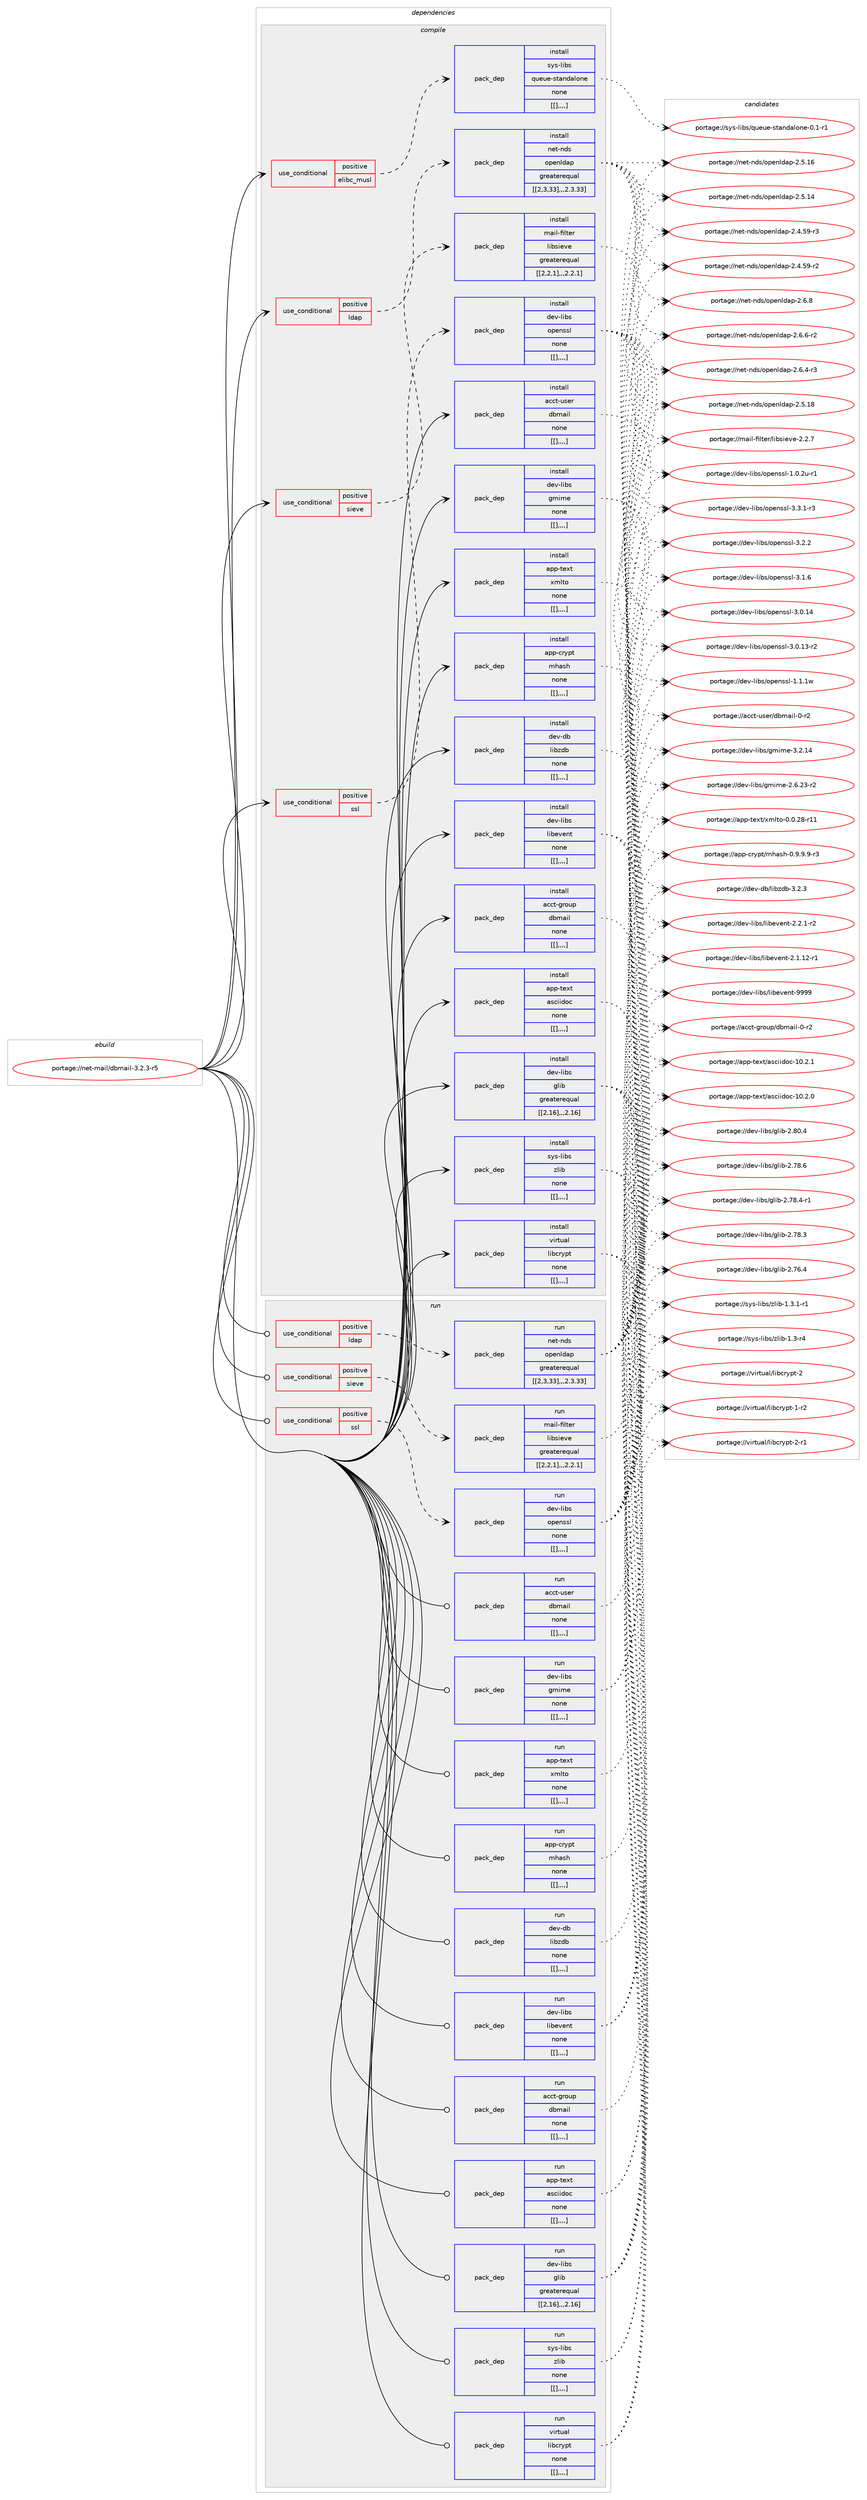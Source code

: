 digraph prolog {

# *************
# Graph options
# *************

newrank=true;
concentrate=true;
compound=true;
graph [rankdir=LR,fontname=Helvetica,fontsize=10,ranksep=1.5];#, ranksep=2.5, nodesep=0.2];
edge  [arrowhead=vee];
node  [fontname=Helvetica,fontsize=10];

# **********
# The ebuild
# **********

subgraph cluster_leftcol {
color=gray;
label=<<i>ebuild</i>>;
id [label="portage://net-mail/dbmail-3.2.3-r5", color=red, width=4, href="../net-mail/dbmail-3.2.3-r5.svg"];
}

# ****************
# The dependencies
# ****************

subgraph cluster_midcol {
color=gray;
label=<<i>dependencies</i>>;
subgraph cluster_compile {
fillcolor="#eeeeee";
style=filled;
label=<<i>compile</i>>;
subgraph cond99754 {
dependency382147 [label=<<TABLE BORDER="0" CELLBORDER="1" CELLSPACING="0" CELLPADDING="4"><TR><TD ROWSPAN="3" CELLPADDING="10">use_conditional</TD></TR><TR><TD>positive</TD></TR><TR><TD>elibc_musl</TD></TR></TABLE>>, shape=none, color=red];
subgraph pack279571 {
dependency382148 [label=<<TABLE BORDER="0" CELLBORDER="1" CELLSPACING="0" CELLPADDING="4" WIDTH="220"><TR><TD ROWSPAN="6" CELLPADDING="30">pack_dep</TD></TR><TR><TD WIDTH="110">install</TD></TR><TR><TD>sys-libs</TD></TR><TR><TD>queue-standalone</TD></TR><TR><TD>none</TD></TR><TR><TD>[[],,,,]</TD></TR></TABLE>>, shape=none, color=blue];
}
dependency382147:e -> dependency382148:w [weight=20,style="dashed",arrowhead="vee"];
}
id:e -> dependency382147:w [weight=20,style="solid",arrowhead="vee"];
subgraph cond99755 {
dependency382149 [label=<<TABLE BORDER="0" CELLBORDER="1" CELLSPACING="0" CELLPADDING="4"><TR><TD ROWSPAN="3" CELLPADDING="10">use_conditional</TD></TR><TR><TD>positive</TD></TR><TR><TD>ldap</TD></TR></TABLE>>, shape=none, color=red];
subgraph pack279572 {
dependency382150 [label=<<TABLE BORDER="0" CELLBORDER="1" CELLSPACING="0" CELLPADDING="4" WIDTH="220"><TR><TD ROWSPAN="6" CELLPADDING="30">pack_dep</TD></TR><TR><TD WIDTH="110">install</TD></TR><TR><TD>net-nds</TD></TR><TR><TD>openldap</TD></TR><TR><TD>greaterequal</TD></TR><TR><TD>[[2,3,33],,,2.3.33]</TD></TR></TABLE>>, shape=none, color=blue];
}
dependency382149:e -> dependency382150:w [weight=20,style="dashed",arrowhead="vee"];
}
id:e -> dependency382149:w [weight=20,style="solid",arrowhead="vee"];
subgraph cond99756 {
dependency382151 [label=<<TABLE BORDER="0" CELLBORDER="1" CELLSPACING="0" CELLPADDING="4"><TR><TD ROWSPAN="3" CELLPADDING="10">use_conditional</TD></TR><TR><TD>positive</TD></TR><TR><TD>sieve</TD></TR></TABLE>>, shape=none, color=red];
subgraph pack279573 {
dependency382152 [label=<<TABLE BORDER="0" CELLBORDER="1" CELLSPACING="0" CELLPADDING="4" WIDTH="220"><TR><TD ROWSPAN="6" CELLPADDING="30">pack_dep</TD></TR><TR><TD WIDTH="110">install</TD></TR><TR><TD>mail-filter</TD></TR><TR><TD>libsieve</TD></TR><TR><TD>greaterequal</TD></TR><TR><TD>[[2,2,1],,,2.2.1]</TD></TR></TABLE>>, shape=none, color=blue];
}
dependency382151:e -> dependency382152:w [weight=20,style="dashed",arrowhead="vee"];
}
id:e -> dependency382151:w [weight=20,style="solid",arrowhead="vee"];
subgraph cond99757 {
dependency382153 [label=<<TABLE BORDER="0" CELLBORDER="1" CELLSPACING="0" CELLPADDING="4"><TR><TD ROWSPAN="3" CELLPADDING="10">use_conditional</TD></TR><TR><TD>positive</TD></TR><TR><TD>ssl</TD></TR></TABLE>>, shape=none, color=red];
subgraph pack279574 {
dependency382154 [label=<<TABLE BORDER="0" CELLBORDER="1" CELLSPACING="0" CELLPADDING="4" WIDTH="220"><TR><TD ROWSPAN="6" CELLPADDING="30">pack_dep</TD></TR><TR><TD WIDTH="110">install</TD></TR><TR><TD>dev-libs</TD></TR><TR><TD>openssl</TD></TR><TR><TD>none</TD></TR><TR><TD>[[],,,,]</TD></TR></TABLE>>, shape=none, color=blue];
}
dependency382153:e -> dependency382154:w [weight=20,style="dashed",arrowhead="vee"];
}
id:e -> dependency382153:w [weight=20,style="solid",arrowhead="vee"];
subgraph pack279575 {
dependency382155 [label=<<TABLE BORDER="0" CELLBORDER="1" CELLSPACING="0" CELLPADDING="4" WIDTH="220"><TR><TD ROWSPAN="6" CELLPADDING="30">pack_dep</TD></TR><TR><TD WIDTH="110">install</TD></TR><TR><TD>acct-group</TD></TR><TR><TD>dbmail</TD></TR><TR><TD>none</TD></TR><TR><TD>[[],,,,]</TD></TR></TABLE>>, shape=none, color=blue];
}
id:e -> dependency382155:w [weight=20,style="solid",arrowhead="vee"];
subgraph pack279576 {
dependency382156 [label=<<TABLE BORDER="0" CELLBORDER="1" CELLSPACING="0" CELLPADDING="4" WIDTH="220"><TR><TD ROWSPAN="6" CELLPADDING="30">pack_dep</TD></TR><TR><TD WIDTH="110">install</TD></TR><TR><TD>acct-user</TD></TR><TR><TD>dbmail</TD></TR><TR><TD>none</TD></TR><TR><TD>[[],,,,]</TD></TR></TABLE>>, shape=none, color=blue];
}
id:e -> dependency382156:w [weight=20,style="solid",arrowhead="vee"];
subgraph pack279577 {
dependency382157 [label=<<TABLE BORDER="0" CELLBORDER="1" CELLSPACING="0" CELLPADDING="4" WIDTH="220"><TR><TD ROWSPAN="6" CELLPADDING="30">pack_dep</TD></TR><TR><TD WIDTH="110">install</TD></TR><TR><TD>app-crypt</TD></TR><TR><TD>mhash</TD></TR><TR><TD>none</TD></TR><TR><TD>[[],,,,]</TD></TR></TABLE>>, shape=none, color=blue];
}
id:e -> dependency382157:w [weight=20,style="solid",arrowhead="vee"];
subgraph pack279578 {
dependency382158 [label=<<TABLE BORDER="0" CELLBORDER="1" CELLSPACING="0" CELLPADDING="4" WIDTH="220"><TR><TD ROWSPAN="6" CELLPADDING="30">pack_dep</TD></TR><TR><TD WIDTH="110">install</TD></TR><TR><TD>app-text</TD></TR><TR><TD>asciidoc</TD></TR><TR><TD>none</TD></TR><TR><TD>[[],,,,]</TD></TR></TABLE>>, shape=none, color=blue];
}
id:e -> dependency382158:w [weight=20,style="solid",arrowhead="vee"];
subgraph pack279579 {
dependency382159 [label=<<TABLE BORDER="0" CELLBORDER="1" CELLSPACING="0" CELLPADDING="4" WIDTH="220"><TR><TD ROWSPAN="6" CELLPADDING="30">pack_dep</TD></TR><TR><TD WIDTH="110">install</TD></TR><TR><TD>app-text</TD></TR><TR><TD>xmlto</TD></TR><TR><TD>none</TD></TR><TR><TD>[[],,,,]</TD></TR></TABLE>>, shape=none, color=blue];
}
id:e -> dependency382159:w [weight=20,style="solid",arrowhead="vee"];
subgraph pack279580 {
dependency382160 [label=<<TABLE BORDER="0" CELLBORDER="1" CELLSPACING="0" CELLPADDING="4" WIDTH="220"><TR><TD ROWSPAN="6" CELLPADDING="30">pack_dep</TD></TR><TR><TD WIDTH="110">install</TD></TR><TR><TD>dev-db</TD></TR><TR><TD>libzdb</TD></TR><TR><TD>none</TD></TR><TR><TD>[[],,,,]</TD></TR></TABLE>>, shape=none, color=blue];
}
id:e -> dependency382160:w [weight=20,style="solid",arrowhead="vee"];
subgraph pack279581 {
dependency382161 [label=<<TABLE BORDER="0" CELLBORDER="1" CELLSPACING="0" CELLPADDING="4" WIDTH="220"><TR><TD ROWSPAN="6" CELLPADDING="30">pack_dep</TD></TR><TR><TD WIDTH="110">install</TD></TR><TR><TD>dev-libs</TD></TR><TR><TD>glib</TD></TR><TR><TD>greaterequal</TD></TR><TR><TD>[[2,16],,,2.16]</TD></TR></TABLE>>, shape=none, color=blue];
}
id:e -> dependency382161:w [weight=20,style="solid",arrowhead="vee"];
subgraph pack279582 {
dependency382162 [label=<<TABLE BORDER="0" CELLBORDER="1" CELLSPACING="0" CELLPADDING="4" WIDTH="220"><TR><TD ROWSPAN="6" CELLPADDING="30">pack_dep</TD></TR><TR><TD WIDTH="110">install</TD></TR><TR><TD>dev-libs</TD></TR><TR><TD>gmime</TD></TR><TR><TD>none</TD></TR><TR><TD>[[],,,,]</TD></TR></TABLE>>, shape=none, color=blue];
}
id:e -> dependency382162:w [weight=20,style="solid",arrowhead="vee"];
subgraph pack279583 {
dependency382163 [label=<<TABLE BORDER="0" CELLBORDER="1" CELLSPACING="0" CELLPADDING="4" WIDTH="220"><TR><TD ROWSPAN="6" CELLPADDING="30">pack_dep</TD></TR><TR><TD WIDTH="110">install</TD></TR><TR><TD>dev-libs</TD></TR><TR><TD>libevent</TD></TR><TR><TD>none</TD></TR><TR><TD>[[],,,,]</TD></TR></TABLE>>, shape=none, color=blue];
}
id:e -> dependency382163:w [weight=20,style="solid",arrowhead="vee"];
subgraph pack279584 {
dependency382164 [label=<<TABLE BORDER="0" CELLBORDER="1" CELLSPACING="0" CELLPADDING="4" WIDTH="220"><TR><TD ROWSPAN="6" CELLPADDING="30">pack_dep</TD></TR><TR><TD WIDTH="110">install</TD></TR><TR><TD>sys-libs</TD></TR><TR><TD>zlib</TD></TR><TR><TD>none</TD></TR><TR><TD>[[],,,,]</TD></TR></TABLE>>, shape=none, color=blue];
}
id:e -> dependency382164:w [weight=20,style="solid",arrowhead="vee"];
subgraph pack279585 {
dependency382165 [label=<<TABLE BORDER="0" CELLBORDER="1" CELLSPACING="0" CELLPADDING="4" WIDTH="220"><TR><TD ROWSPAN="6" CELLPADDING="30">pack_dep</TD></TR><TR><TD WIDTH="110">install</TD></TR><TR><TD>virtual</TD></TR><TR><TD>libcrypt</TD></TR><TR><TD>none</TD></TR><TR><TD>[[],,,,]</TD></TR></TABLE>>, shape=none, color=blue];
}
id:e -> dependency382165:w [weight=20,style="solid",arrowhead="vee"];
}
subgraph cluster_compileandrun {
fillcolor="#eeeeee";
style=filled;
label=<<i>compile and run</i>>;
}
subgraph cluster_run {
fillcolor="#eeeeee";
style=filled;
label=<<i>run</i>>;
subgraph cond99758 {
dependency382166 [label=<<TABLE BORDER="0" CELLBORDER="1" CELLSPACING="0" CELLPADDING="4"><TR><TD ROWSPAN="3" CELLPADDING="10">use_conditional</TD></TR><TR><TD>positive</TD></TR><TR><TD>ldap</TD></TR></TABLE>>, shape=none, color=red];
subgraph pack279586 {
dependency382167 [label=<<TABLE BORDER="0" CELLBORDER="1" CELLSPACING="0" CELLPADDING="4" WIDTH="220"><TR><TD ROWSPAN="6" CELLPADDING="30">pack_dep</TD></TR><TR><TD WIDTH="110">run</TD></TR><TR><TD>net-nds</TD></TR><TR><TD>openldap</TD></TR><TR><TD>greaterequal</TD></TR><TR><TD>[[2,3,33],,,2.3.33]</TD></TR></TABLE>>, shape=none, color=blue];
}
dependency382166:e -> dependency382167:w [weight=20,style="dashed",arrowhead="vee"];
}
id:e -> dependency382166:w [weight=20,style="solid",arrowhead="odot"];
subgraph cond99759 {
dependency382168 [label=<<TABLE BORDER="0" CELLBORDER="1" CELLSPACING="0" CELLPADDING="4"><TR><TD ROWSPAN="3" CELLPADDING="10">use_conditional</TD></TR><TR><TD>positive</TD></TR><TR><TD>sieve</TD></TR></TABLE>>, shape=none, color=red];
subgraph pack279587 {
dependency382169 [label=<<TABLE BORDER="0" CELLBORDER="1" CELLSPACING="0" CELLPADDING="4" WIDTH="220"><TR><TD ROWSPAN="6" CELLPADDING="30">pack_dep</TD></TR><TR><TD WIDTH="110">run</TD></TR><TR><TD>mail-filter</TD></TR><TR><TD>libsieve</TD></TR><TR><TD>greaterequal</TD></TR><TR><TD>[[2,2,1],,,2.2.1]</TD></TR></TABLE>>, shape=none, color=blue];
}
dependency382168:e -> dependency382169:w [weight=20,style="dashed",arrowhead="vee"];
}
id:e -> dependency382168:w [weight=20,style="solid",arrowhead="odot"];
subgraph cond99760 {
dependency382170 [label=<<TABLE BORDER="0" CELLBORDER="1" CELLSPACING="0" CELLPADDING="4"><TR><TD ROWSPAN="3" CELLPADDING="10">use_conditional</TD></TR><TR><TD>positive</TD></TR><TR><TD>ssl</TD></TR></TABLE>>, shape=none, color=red];
subgraph pack279588 {
dependency382171 [label=<<TABLE BORDER="0" CELLBORDER="1" CELLSPACING="0" CELLPADDING="4" WIDTH="220"><TR><TD ROWSPAN="6" CELLPADDING="30">pack_dep</TD></TR><TR><TD WIDTH="110">run</TD></TR><TR><TD>dev-libs</TD></TR><TR><TD>openssl</TD></TR><TR><TD>none</TD></TR><TR><TD>[[],,,,]</TD></TR></TABLE>>, shape=none, color=blue];
}
dependency382170:e -> dependency382171:w [weight=20,style="dashed",arrowhead="vee"];
}
id:e -> dependency382170:w [weight=20,style="solid",arrowhead="odot"];
subgraph pack279589 {
dependency382172 [label=<<TABLE BORDER="0" CELLBORDER="1" CELLSPACING="0" CELLPADDING="4" WIDTH="220"><TR><TD ROWSPAN="6" CELLPADDING="30">pack_dep</TD></TR><TR><TD WIDTH="110">run</TD></TR><TR><TD>acct-group</TD></TR><TR><TD>dbmail</TD></TR><TR><TD>none</TD></TR><TR><TD>[[],,,,]</TD></TR></TABLE>>, shape=none, color=blue];
}
id:e -> dependency382172:w [weight=20,style="solid",arrowhead="odot"];
subgraph pack279590 {
dependency382173 [label=<<TABLE BORDER="0" CELLBORDER="1" CELLSPACING="0" CELLPADDING="4" WIDTH="220"><TR><TD ROWSPAN="6" CELLPADDING="30">pack_dep</TD></TR><TR><TD WIDTH="110">run</TD></TR><TR><TD>acct-user</TD></TR><TR><TD>dbmail</TD></TR><TR><TD>none</TD></TR><TR><TD>[[],,,,]</TD></TR></TABLE>>, shape=none, color=blue];
}
id:e -> dependency382173:w [weight=20,style="solid",arrowhead="odot"];
subgraph pack279591 {
dependency382174 [label=<<TABLE BORDER="0" CELLBORDER="1" CELLSPACING="0" CELLPADDING="4" WIDTH="220"><TR><TD ROWSPAN="6" CELLPADDING="30">pack_dep</TD></TR><TR><TD WIDTH="110">run</TD></TR><TR><TD>app-crypt</TD></TR><TR><TD>mhash</TD></TR><TR><TD>none</TD></TR><TR><TD>[[],,,,]</TD></TR></TABLE>>, shape=none, color=blue];
}
id:e -> dependency382174:w [weight=20,style="solid",arrowhead="odot"];
subgraph pack279592 {
dependency382175 [label=<<TABLE BORDER="0" CELLBORDER="1" CELLSPACING="0" CELLPADDING="4" WIDTH="220"><TR><TD ROWSPAN="6" CELLPADDING="30">pack_dep</TD></TR><TR><TD WIDTH="110">run</TD></TR><TR><TD>app-text</TD></TR><TR><TD>asciidoc</TD></TR><TR><TD>none</TD></TR><TR><TD>[[],,,,]</TD></TR></TABLE>>, shape=none, color=blue];
}
id:e -> dependency382175:w [weight=20,style="solid",arrowhead="odot"];
subgraph pack279593 {
dependency382176 [label=<<TABLE BORDER="0" CELLBORDER="1" CELLSPACING="0" CELLPADDING="4" WIDTH="220"><TR><TD ROWSPAN="6" CELLPADDING="30">pack_dep</TD></TR><TR><TD WIDTH="110">run</TD></TR><TR><TD>app-text</TD></TR><TR><TD>xmlto</TD></TR><TR><TD>none</TD></TR><TR><TD>[[],,,,]</TD></TR></TABLE>>, shape=none, color=blue];
}
id:e -> dependency382176:w [weight=20,style="solid",arrowhead="odot"];
subgraph pack279594 {
dependency382177 [label=<<TABLE BORDER="0" CELLBORDER="1" CELLSPACING="0" CELLPADDING="4" WIDTH="220"><TR><TD ROWSPAN="6" CELLPADDING="30">pack_dep</TD></TR><TR><TD WIDTH="110">run</TD></TR><TR><TD>dev-db</TD></TR><TR><TD>libzdb</TD></TR><TR><TD>none</TD></TR><TR><TD>[[],,,,]</TD></TR></TABLE>>, shape=none, color=blue];
}
id:e -> dependency382177:w [weight=20,style="solid",arrowhead="odot"];
subgraph pack279595 {
dependency382178 [label=<<TABLE BORDER="0" CELLBORDER="1" CELLSPACING="0" CELLPADDING="4" WIDTH="220"><TR><TD ROWSPAN="6" CELLPADDING="30">pack_dep</TD></TR><TR><TD WIDTH="110">run</TD></TR><TR><TD>dev-libs</TD></TR><TR><TD>glib</TD></TR><TR><TD>greaterequal</TD></TR><TR><TD>[[2,16],,,2.16]</TD></TR></TABLE>>, shape=none, color=blue];
}
id:e -> dependency382178:w [weight=20,style="solid",arrowhead="odot"];
subgraph pack279596 {
dependency382179 [label=<<TABLE BORDER="0" CELLBORDER="1" CELLSPACING="0" CELLPADDING="4" WIDTH="220"><TR><TD ROWSPAN="6" CELLPADDING="30">pack_dep</TD></TR><TR><TD WIDTH="110">run</TD></TR><TR><TD>dev-libs</TD></TR><TR><TD>gmime</TD></TR><TR><TD>none</TD></TR><TR><TD>[[],,,,]</TD></TR></TABLE>>, shape=none, color=blue];
}
id:e -> dependency382179:w [weight=20,style="solid",arrowhead="odot"];
subgraph pack279597 {
dependency382180 [label=<<TABLE BORDER="0" CELLBORDER="1" CELLSPACING="0" CELLPADDING="4" WIDTH="220"><TR><TD ROWSPAN="6" CELLPADDING="30">pack_dep</TD></TR><TR><TD WIDTH="110">run</TD></TR><TR><TD>dev-libs</TD></TR><TR><TD>libevent</TD></TR><TR><TD>none</TD></TR><TR><TD>[[],,,,]</TD></TR></TABLE>>, shape=none, color=blue];
}
id:e -> dependency382180:w [weight=20,style="solid",arrowhead="odot"];
subgraph pack279598 {
dependency382181 [label=<<TABLE BORDER="0" CELLBORDER="1" CELLSPACING="0" CELLPADDING="4" WIDTH="220"><TR><TD ROWSPAN="6" CELLPADDING="30">pack_dep</TD></TR><TR><TD WIDTH="110">run</TD></TR><TR><TD>sys-libs</TD></TR><TR><TD>zlib</TD></TR><TR><TD>none</TD></TR><TR><TD>[[],,,,]</TD></TR></TABLE>>, shape=none, color=blue];
}
id:e -> dependency382181:w [weight=20,style="solid",arrowhead="odot"];
subgraph pack279599 {
dependency382182 [label=<<TABLE BORDER="0" CELLBORDER="1" CELLSPACING="0" CELLPADDING="4" WIDTH="220"><TR><TD ROWSPAN="6" CELLPADDING="30">pack_dep</TD></TR><TR><TD WIDTH="110">run</TD></TR><TR><TD>virtual</TD></TR><TR><TD>libcrypt</TD></TR><TR><TD>none</TD></TR><TR><TD>[[],,,,]</TD></TR></TABLE>>, shape=none, color=blue];
}
id:e -> dependency382182:w [weight=20,style="solid",arrowhead="odot"];
}
}

# **************
# The candidates
# **************

subgraph cluster_choices {
rank=same;
color=gray;
label=<<i>candidates</i>>;

subgraph choice279571 {
color=black;
nodesep=1;
choice115121115451081059811547113117101117101451151169711010097108111110101454846494511449 [label="portage://sys-libs/queue-standalone-0.1-r1", color=red, width=4,href="../sys-libs/queue-standalone-0.1-r1.svg"];
dependency382148:e -> choice115121115451081059811547113117101117101451151169711010097108111110101454846494511449:w [style=dotted,weight="100"];
}
subgraph choice279572 {
color=black;
nodesep=1;
choice110101116451101001154711111210111010810097112455046544656 [label="portage://net-nds/openldap-2.6.8", color=red, width=4,href="../net-nds/openldap-2.6.8.svg"];
choice1101011164511010011547111112101110108100971124550465446544511450 [label="portage://net-nds/openldap-2.6.6-r2", color=red, width=4,href="../net-nds/openldap-2.6.6-r2.svg"];
choice1101011164511010011547111112101110108100971124550465446524511451 [label="portage://net-nds/openldap-2.6.4-r3", color=red, width=4,href="../net-nds/openldap-2.6.4-r3.svg"];
choice11010111645110100115471111121011101081009711245504653464956 [label="portage://net-nds/openldap-2.5.18", color=red, width=4,href="../net-nds/openldap-2.5.18.svg"];
choice11010111645110100115471111121011101081009711245504653464954 [label="portage://net-nds/openldap-2.5.16", color=red, width=4,href="../net-nds/openldap-2.5.16.svg"];
choice11010111645110100115471111121011101081009711245504653464952 [label="portage://net-nds/openldap-2.5.14", color=red, width=4,href="../net-nds/openldap-2.5.14.svg"];
choice110101116451101001154711111210111010810097112455046524653574511451 [label="portage://net-nds/openldap-2.4.59-r3", color=red, width=4,href="../net-nds/openldap-2.4.59-r3.svg"];
choice110101116451101001154711111210111010810097112455046524653574511450 [label="portage://net-nds/openldap-2.4.59-r2", color=red, width=4,href="../net-nds/openldap-2.4.59-r2.svg"];
dependency382150:e -> choice110101116451101001154711111210111010810097112455046544656:w [style=dotted,weight="100"];
dependency382150:e -> choice1101011164511010011547111112101110108100971124550465446544511450:w [style=dotted,weight="100"];
dependency382150:e -> choice1101011164511010011547111112101110108100971124550465446524511451:w [style=dotted,weight="100"];
dependency382150:e -> choice11010111645110100115471111121011101081009711245504653464956:w [style=dotted,weight="100"];
dependency382150:e -> choice11010111645110100115471111121011101081009711245504653464954:w [style=dotted,weight="100"];
dependency382150:e -> choice11010111645110100115471111121011101081009711245504653464952:w [style=dotted,weight="100"];
dependency382150:e -> choice110101116451101001154711111210111010810097112455046524653574511451:w [style=dotted,weight="100"];
dependency382150:e -> choice110101116451101001154711111210111010810097112455046524653574511450:w [style=dotted,weight="100"];
}
subgraph choice279573 {
color=black;
nodesep=1;
choice10997105108451021051081161011144710810598115105101118101455046504655 [label="portage://mail-filter/libsieve-2.2.7", color=red, width=4,href="../mail-filter/libsieve-2.2.7.svg"];
dependency382152:e -> choice10997105108451021051081161011144710810598115105101118101455046504655:w [style=dotted,weight="100"];
}
subgraph choice279574 {
color=black;
nodesep=1;
choice1001011184510810598115471111121011101151151084551465146494511451 [label="portage://dev-libs/openssl-3.3.1-r3", color=red, width=4,href="../dev-libs/openssl-3.3.1-r3.svg"];
choice100101118451081059811547111112101110115115108455146504650 [label="portage://dev-libs/openssl-3.2.2", color=red, width=4,href="../dev-libs/openssl-3.2.2.svg"];
choice100101118451081059811547111112101110115115108455146494654 [label="portage://dev-libs/openssl-3.1.6", color=red, width=4,href="../dev-libs/openssl-3.1.6.svg"];
choice10010111845108105981154711111210111011511510845514648464952 [label="portage://dev-libs/openssl-3.0.14", color=red, width=4,href="../dev-libs/openssl-3.0.14.svg"];
choice100101118451081059811547111112101110115115108455146484649514511450 [label="portage://dev-libs/openssl-3.0.13-r2", color=red, width=4,href="../dev-libs/openssl-3.0.13-r2.svg"];
choice100101118451081059811547111112101110115115108454946494649119 [label="portage://dev-libs/openssl-1.1.1w", color=red, width=4,href="../dev-libs/openssl-1.1.1w.svg"];
choice1001011184510810598115471111121011101151151084549464846501174511449 [label="portage://dev-libs/openssl-1.0.2u-r1", color=red, width=4,href="../dev-libs/openssl-1.0.2u-r1.svg"];
dependency382154:e -> choice1001011184510810598115471111121011101151151084551465146494511451:w [style=dotted,weight="100"];
dependency382154:e -> choice100101118451081059811547111112101110115115108455146504650:w [style=dotted,weight="100"];
dependency382154:e -> choice100101118451081059811547111112101110115115108455146494654:w [style=dotted,weight="100"];
dependency382154:e -> choice10010111845108105981154711111210111011511510845514648464952:w [style=dotted,weight="100"];
dependency382154:e -> choice100101118451081059811547111112101110115115108455146484649514511450:w [style=dotted,weight="100"];
dependency382154:e -> choice100101118451081059811547111112101110115115108454946494649119:w [style=dotted,weight="100"];
dependency382154:e -> choice1001011184510810598115471111121011101151151084549464846501174511449:w [style=dotted,weight="100"];
}
subgraph choice279575 {
color=black;
nodesep=1;
choice9799991164510311411111711247100981099710510845484511450 [label="portage://acct-group/dbmail-0-r2", color=red, width=4,href="../acct-group/dbmail-0-r2.svg"];
dependency382155:e -> choice9799991164510311411111711247100981099710510845484511450:w [style=dotted,weight="100"];
}
subgraph choice279576 {
color=black;
nodesep=1;
choice9799991164511711510111447100981099710510845484511450 [label="portage://acct-user/dbmail-0-r2", color=red, width=4,href="../acct-user/dbmail-0-r2.svg"];
dependency382156:e -> choice9799991164511711510111447100981099710510845484511450:w [style=dotted,weight="100"];
}
subgraph choice279577 {
color=black;
nodesep=1;
choice971121124599114121112116471091049711510445484657465746574511451 [label="portage://app-crypt/mhash-0.9.9.9-r3", color=red, width=4,href="../app-crypt/mhash-0.9.9.9-r3.svg"];
dependency382157:e -> choice971121124599114121112116471091049711510445484657465746574511451:w [style=dotted,weight="100"];
}
subgraph choice279578 {
color=black;
nodesep=1;
choice97112112451161011201164797115991051051001119945494846504649 [label="portage://app-text/asciidoc-10.2.1", color=red, width=4,href="../app-text/asciidoc-10.2.1.svg"];
choice97112112451161011201164797115991051051001119945494846504648 [label="portage://app-text/asciidoc-10.2.0", color=red, width=4,href="../app-text/asciidoc-10.2.0.svg"];
dependency382158:e -> choice97112112451161011201164797115991051051001119945494846504649:w [style=dotted,weight="100"];
dependency382158:e -> choice97112112451161011201164797115991051051001119945494846504648:w [style=dotted,weight="100"];
}
subgraph choice279579 {
color=black;
nodesep=1;
choice97112112451161011201164712010910811611145484648465056451144949 [label="portage://app-text/xmlto-0.0.28-r11", color=red, width=4,href="../app-text/xmlto-0.0.28-r11.svg"];
dependency382159:e -> choice97112112451161011201164712010910811611145484648465056451144949:w [style=dotted,weight="100"];
}
subgraph choice279580 {
color=black;
nodesep=1;
choice1001011184510098471081059812210098455146504651 [label="portage://dev-db/libzdb-3.2.3", color=red, width=4,href="../dev-db/libzdb-3.2.3.svg"];
dependency382160:e -> choice1001011184510098471081059812210098455146504651:w [style=dotted,weight="100"];
}
subgraph choice279581 {
color=black;
nodesep=1;
choice1001011184510810598115471031081059845504656484652 [label="portage://dev-libs/glib-2.80.4", color=red, width=4,href="../dev-libs/glib-2.80.4.svg"];
choice1001011184510810598115471031081059845504655564654 [label="portage://dev-libs/glib-2.78.6", color=red, width=4,href="../dev-libs/glib-2.78.6.svg"];
choice10010111845108105981154710310810598455046555646524511449 [label="portage://dev-libs/glib-2.78.4-r1", color=red, width=4,href="../dev-libs/glib-2.78.4-r1.svg"];
choice1001011184510810598115471031081059845504655564651 [label="portage://dev-libs/glib-2.78.3", color=red, width=4,href="../dev-libs/glib-2.78.3.svg"];
choice1001011184510810598115471031081059845504655544652 [label="portage://dev-libs/glib-2.76.4", color=red, width=4,href="../dev-libs/glib-2.76.4.svg"];
dependency382161:e -> choice1001011184510810598115471031081059845504656484652:w [style=dotted,weight="100"];
dependency382161:e -> choice1001011184510810598115471031081059845504655564654:w [style=dotted,weight="100"];
dependency382161:e -> choice10010111845108105981154710310810598455046555646524511449:w [style=dotted,weight="100"];
dependency382161:e -> choice1001011184510810598115471031081059845504655564651:w [style=dotted,weight="100"];
dependency382161:e -> choice1001011184510810598115471031081059845504655544652:w [style=dotted,weight="100"];
}
subgraph choice279582 {
color=black;
nodesep=1;
choice10010111845108105981154710310910510910145514650464952 [label="portage://dev-libs/gmime-3.2.14", color=red, width=4,href="../dev-libs/gmime-3.2.14.svg"];
choice100101118451081059811547103109105109101455046544650514511450 [label="portage://dev-libs/gmime-2.6.23-r2", color=red, width=4,href="../dev-libs/gmime-2.6.23-r2.svg"];
dependency382162:e -> choice10010111845108105981154710310910510910145514650464952:w [style=dotted,weight="100"];
dependency382162:e -> choice100101118451081059811547103109105109101455046544650514511450:w [style=dotted,weight="100"];
}
subgraph choice279583 {
color=black;
nodesep=1;
choice100101118451081059811547108105981011181011101164557575757 [label="portage://dev-libs/libevent-9999", color=red, width=4,href="../dev-libs/libevent-9999.svg"];
choice100101118451081059811547108105981011181011101164550465046494511450 [label="portage://dev-libs/libevent-2.2.1-r2", color=red, width=4,href="../dev-libs/libevent-2.2.1-r2.svg"];
choice10010111845108105981154710810598101118101110116455046494649504511449 [label="portage://dev-libs/libevent-2.1.12-r1", color=red, width=4,href="../dev-libs/libevent-2.1.12-r1.svg"];
dependency382163:e -> choice100101118451081059811547108105981011181011101164557575757:w [style=dotted,weight="100"];
dependency382163:e -> choice100101118451081059811547108105981011181011101164550465046494511450:w [style=dotted,weight="100"];
dependency382163:e -> choice10010111845108105981154710810598101118101110116455046494649504511449:w [style=dotted,weight="100"];
}
subgraph choice279584 {
color=black;
nodesep=1;
choice115121115451081059811547122108105984549465146494511449 [label="portage://sys-libs/zlib-1.3.1-r1", color=red, width=4,href="../sys-libs/zlib-1.3.1-r1.svg"];
choice11512111545108105981154712210810598454946514511452 [label="portage://sys-libs/zlib-1.3-r4", color=red, width=4,href="../sys-libs/zlib-1.3-r4.svg"];
dependency382164:e -> choice115121115451081059811547122108105984549465146494511449:w [style=dotted,weight="100"];
dependency382164:e -> choice11512111545108105981154712210810598454946514511452:w [style=dotted,weight="100"];
}
subgraph choice279585 {
color=black;
nodesep=1;
choice1181051141161179710847108105989911412111211645504511449 [label="portage://virtual/libcrypt-2-r1", color=red, width=4,href="../virtual/libcrypt-2-r1.svg"];
choice118105114116117971084710810598991141211121164550 [label="portage://virtual/libcrypt-2", color=red, width=4,href="../virtual/libcrypt-2.svg"];
choice1181051141161179710847108105989911412111211645494511450 [label="portage://virtual/libcrypt-1-r2", color=red, width=4,href="../virtual/libcrypt-1-r2.svg"];
dependency382165:e -> choice1181051141161179710847108105989911412111211645504511449:w [style=dotted,weight="100"];
dependency382165:e -> choice118105114116117971084710810598991141211121164550:w [style=dotted,weight="100"];
dependency382165:e -> choice1181051141161179710847108105989911412111211645494511450:w [style=dotted,weight="100"];
}
subgraph choice279586 {
color=black;
nodesep=1;
choice110101116451101001154711111210111010810097112455046544656 [label="portage://net-nds/openldap-2.6.8", color=red, width=4,href="../net-nds/openldap-2.6.8.svg"];
choice1101011164511010011547111112101110108100971124550465446544511450 [label="portage://net-nds/openldap-2.6.6-r2", color=red, width=4,href="../net-nds/openldap-2.6.6-r2.svg"];
choice1101011164511010011547111112101110108100971124550465446524511451 [label="portage://net-nds/openldap-2.6.4-r3", color=red, width=4,href="../net-nds/openldap-2.6.4-r3.svg"];
choice11010111645110100115471111121011101081009711245504653464956 [label="portage://net-nds/openldap-2.5.18", color=red, width=4,href="../net-nds/openldap-2.5.18.svg"];
choice11010111645110100115471111121011101081009711245504653464954 [label="portage://net-nds/openldap-2.5.16", color=red, width=4,href="../net-nds/openldap-2.5.16.svg"];
choice11010111645110100115471111121011101081009711245504653464952 [label="portage://net-nds/openldap-2.5.14", color=red, width=4,href="../net-nds/openldap-2.5.14.svg"];
choice110101116451101001154711111210111010810097112455046524653574511451 [label="portage://net-nds/openldap-2.4.59-r3", color=red, width=4,href="../net-nds/openldap-2.4.59-r3.svg"];
choice110101116451101001154711111210111010810097112455046524653574511450 [label="portage://net-nds/openldap-2.4.59-r2", color=red, width=4,href="../net-nds/openldap-2.4.59-r2.svg"];
dependency382167:e -> choice110101116451101001154711111210111010810097112455046544656:w [style=dotted,weight="100"];
dependency382167:e -> choice1101011164511010011547111112101110108100971124550465446544511450:w [style=dotted,weight="100"];
dependency382167:e -> choice1101011164511010011547111112101110108100971124550465446524511451:w [style=dotted,weight="100"];
dependency382167:e -> choice11010111645110100115471111121011101081009711245504653464956:w [style=dotted,weight="100"];
dependency382167:e -> choice11010111645110100115471111121011101081009711245504653464954:w [style=dotted,weight="100"];
dependency382167:e -> choice11010111645110100115471111121011101081009711245504653464952:w [style=dotted,weight="100"];
dependency382167:e -> choice110101116451101001154711111210111010810097112455046524653574511451:w [style=dotted,weight="100"];
dependency382167:e -> choice110101116451101001154711111210111010810097112455046524653574511450:w [style=dotted,weight="100"];
}
subgraph choice279587 {
color=black;
nodesep=1;
choice10997105108451021051081161011144710810598115105101118101455046504655 [label="portage://mail-filter/libsieve-2.2.7", color=red, width=4,href="../mail-filter/libsieve-2.2.7.svg"];
dependency382169:e -> choice10997105108451021051081161011144710810598115105101118101455046504655:w [style=dotted,weight="100"];
}
subgraph choice279588 {
color=black;
nodesep=1;
choice1001011184510810598115471111121011101151151084551465146494511451 [label="portage://dev-libs/openssl-3.3.1-r3", color=red, width=4,href="../dev-libs/openssl-3.3.1-r3.svg"];
choice100101118451081059811547111112101110115115108455146504650 [label="portage://dev-libs/openssl-3.2.2", color=red, width=4,href="../dev-libs/openssl-3.2.2.svg"];
choice100101118451081059811547111112101110115115108455146494654 [label="portage://dev-libs/openssl-3.1.6", color=red, width=4,href="../dev-libs/openssl-3.1.6.svg"];
choice10010111845108105981154711111210111011511510845514648464952 [label="portage://dev-libs/openssl-3.0.14", color=red, width=4,href="../dev-libs/openssl-3.0.14.svg"];
choice100101118451081059811547111112101110115115108455146484649514511450 [label="portage://dev-libs/openssl-3.0.13-r2", color=red, width=4,href="../dev-libs/openssl-3.0.13-r2.svg"];
choice100101118451081059811547111112101110115115108454946494649119 [label="portage://dev-libs/openssl-1.1.1w", color=red, width=4,href="../dev-libs/openssl-1.1.1w.svg"];
choice1001011184510810598115471111121011101151151084549464846501174511449 [label="portage://dev-libs/openssl-1.0.2u-r1", color=red, width=4,href="../dev-libs/openssl-1.0.2u-r1.svg"];
dependency382171:e -> choice1001011184510810598115471111121011101151151084551465146494511451:w [style=dotted,weight="100"];
dependency382171:e -> choice100101118451081059811547111112101110115115108455146504650:w [style=dotted,weight="100"];
dependency382171:e -> choice100101118451081059811547111112101110115115108455146494654:w [style=dotted,weight="100"];
dependency382171:e -> choice10010111845108105981154711111210111011511510845514648464952:w [style=dotted,weight="100"];
dependency382171:e -> choice100101118451081059811547111112101110115115108455146484649514511450:w [style=dotted,weight="100"];
dependency382171:e -> choice100101118451081059811547111112101110115115108454946494649119:w [style=dotted,weight="100"];
dependency382171:e -> choice1001011184510810598115471111121011101151151084549464846501174511449:w [style=dotted,weight="100"];
}
subgraph choice279589 {
color=black;
nodesep=1;
choice9799991164510311411111711247100981099710510845484511450 [label="portage://acct-group/dbmail-0-r2", color=red, width=4,href="../acct-group/dbmail-0-r2.svg"];
dependency382172:e -> choice9799991164510311411111711247100981099710510845484511450:w [style=dotted,weight="100"];
}
subgraph choice279590 {
color=black;
nodesep=1;
choice9799991164511711510111447100981099710510845484511450 [label="portage://acct-user/dbmail-0-r2", color=red, width=4,href="../acct-user/dbmail-0-r2.svg"];
dependency382173:e -> choice9799991164511711510111447100981099710510845484511450:w [style=dotted,weight="100"];
}
subgraph choice279591 {
color=black;
nodesep=1;
choice971121124599114121112116471091049711510445484657465746574511451 [label="portage://app-crypt/mhash-0.9.9.9-r3", color=red, width=4,href="../app-crypt/mhash-0.9.9.9-r3.svg"];
dependency382174:e -> choice971121124599114121112116471091049711510445484657465746574511451:w [style=dotted,weight="100"];
}
subgraph choice279592 {
color=black;
nodesep=1;
choice97112112451161011201164797115991051051001119945494846504649 [label="portage://app-text/asciidoc-10.2.1", color=red, width=4,href="../app-text/asciidoc-10.2.1.svg"];
choice97112112451161011201164797115991051051001119945494846504648 [label="portage://app-text/asciidoc-10.2.0", color=red, width=4,href="../app-text/asciidoc-10.2.0.svg"];
dependency382175:e -> choice97112112451161011201164797115991051051001119945494846504649:w [style=dotted,weight="100"];
dependency382175:e -> choice97112112451161011201164797115991051051001119945494846504648:w [style=dotted,weight="100"];
}
subgraph choice279593 {
color=black;
nodesep=1;
choice97112112451161011201164712010910811611145484648465056451144949 [label="portage://app-text/xmlto-0.0.28-r11", color=red, width=4,href="../app-text/xmlto-0.0.28-r11.svg"];
dependency382176:e -> choice97112112451161011201164712010910811611145484648465056451144949:w [style=dotted,weight="100"];
}
subgraph choice279594 {
color=black;
nodesep=1;
choice1001011184510098471081059812210098455146504651 [label="portage://dev-db/libzdb-3.2.3", color=red, width=4,href="../dev-db/libzdb-3.2.3.svg"];
dependency382177:e -> choice1001011184510098471081059812210098455146504651:w [style=dotted,weight="100"];
}
subgraph choice279595 {
color=black;
nodesep=1;
choice1001011184510810598115471031081059845504656484652 [label="portage://dev-libs/glib-2.80.4", color=red, width=4,href="../dev-libs/glib-2.80.4.svg"];
choice1001011184510810598115471031081059845504655564654 [label="portage://dev-libs/glib-2.78.6", color=red, width=4,href="../dev-libs/glib-2.78.6.svg"];
choice10010111845108105981154710310810598455046555646524511449 [label="portage://dev-libs/glib-2.78.4-r1", color=red, width=4,href="../dev-libs/glib-2.78.4-r1.svg"];
choice1001011184510810598115471031081059845504655564651 [label="portage://dev-libs/glib-2.78.3", color=red, width=4,href="../dev-libs/glib-2.78.3.svg"];
choice1001011184510810598115471031081059845504655544652 [label="portage://dev-libs/glib-2.76.4", color=red, width=4,href="../dev-libs/glib-2.76.4.svg"];
dependency382178:e -> choice1001011184510810598115471031081059845504656484652:w [style=dotted,weight="100"];
dependency382178:e -> choice1001011184510810598115471031081059845504655564654:w [style=dotted,weight="100"];
dependency382178:e -> choice10010111845108105981154710310810598455046555646524511449:w [style=dotted,weight="100"];
dependency382178:e -> choice1001011184510810598115471031081059845504655564651:w [style=dotted,weight="100"];
dependency382178:e -> choice1001011184510810598115471031081059845504655544652:w [style=dotted,weight="100"];
}
subgraph choice279596 {
color=black;
nodesep=1;
choice10010111845108105981154710310910510910145514650464952 [label="portage://dev-libs/gmime-3.2.14", color=red, width=4,href="../dev-libs/gmime-3.2.14.svg"];
choice100101118451081059811547103109105109101455046544650514511450 [label="portage://dev-libs/gmime-2.6.23-r2", color=red, width=4,href="../dev-libs/gmime-2.6.23-r2.svg"];
dependency382179:e -> choice10010111845108105981154710310910510910145514650464952:w [style=dotted,weight="100"];
dependency382179:e -> choice100101118451081059811547103109105109101455046544650514511450:w [style=dotted,weight="100"];
}
subgraph choice279597 {
color=black;
nodesep=1;
choice100101118451081059811547108105981011181011101164557575757 [label="portage://dev-libs/libevent-9999", color=red, width=4,href="../dev-libs/libevent-9999.svg"];
choice100101118451081059811547108105981011181011101164550465046494511450 [label="portage://dev-libs/libevent-2.2.1-r2", color=red, width=4,href="../dev-libs/libevent-2.2.1-r2.svg"];
choice10010111845108105981154710810598101118101110116455046494649504511449 [label="portage://dev-libs/libevent-2.1.12-r1", color=red, width=4,href="../dev-libs/libevent-2.1.12-r1.svg"];
dependency382180:e -> choice100101118451081059811547108105981011181011101164557575757:w [style=dotted,weight="100"];
dependency382180:e -> choice100101118451081059811547108105981011181011101164550465046494511450:w [style=dotted,weight="100"];
dependency382180:e -> choice10010111845108105981154710810598101118101110116455046494649504511449:w [style=dotted,weight="100"];
}
subgraph choice279598 {
color=black;
nodesep=1;
choice115121115451081059811547122108105984549465146494511449 [label="portage://sys-libs/zlib-1.3.1-r1", color=red, width=4,href="../sys-libs/zlib-1.3.1-r1.svg"];
choice11512111545108105981154712210810598454946514511452 [label="portage://sys-libs/zlib-1.3-r4", color=red, width=4,href="../sys-libs/zlib-1.3-r4.svg"];
dependency382181:e -> choice115121115451081059811547122108105984549465146494511449:w [style=dotted,weight="100"];
dependency382181:e -> choice11512111545108105981154712210810598454946514511452:w [style=dotted,weight="100"];
}
subgraph choice279599 {
color=black;
nodesep=1;
choice1181051141161179710847108105989911412111211645504511449 [label="portage://virtual/libcrypt-2-r1", color=red, width=4,href="../virtual/libcrypt-2-r1.svg"];
choice118105114116117971084710810598991141211121164550 [label="portage://virtual/libcrypt-2", color=red, width=4,href="../virtual/libcrypt-2.svg"];
choice1181051141161179710847108105989911412111211645494511450 [label="portage://virtual/libcrypt-1-r2", color=red, width=4,href="../virtual/libcrypt-1-r2.svg"];
dependency382182:e -> choice1181051141161179710847108105989911412111211645504511449:w [style=dotted,weight="100"];
dependency382182:e -> choice118105114116117971084710810598991141211121164550:w [style=dotted,weight="100"];
dependency382182:e -> choice1181051141161179710847108105989911412111211645494511450:w [style=dotted,weight="100"];
}
}

}
